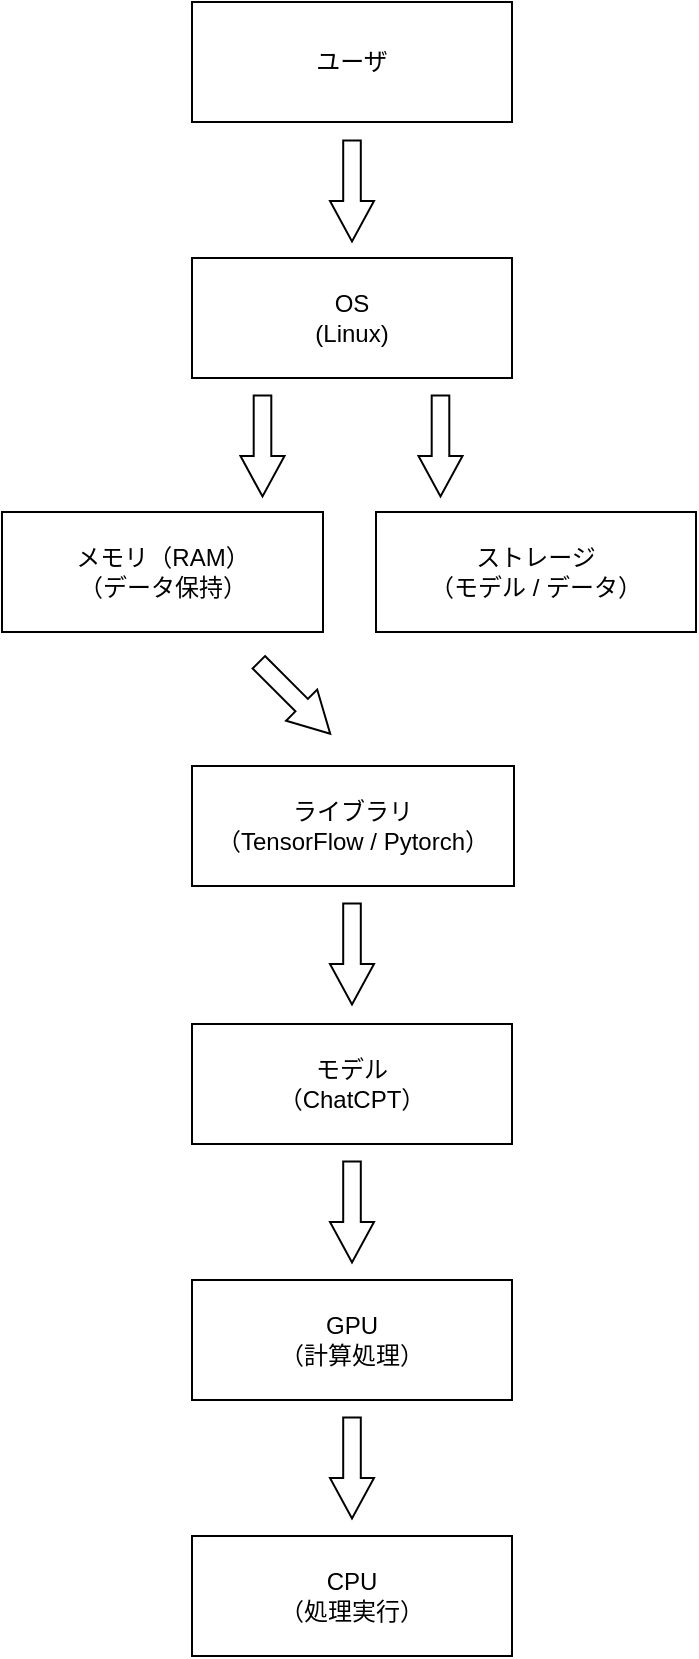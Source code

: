 <mxfile version="24.7.16">
  <diagram name="ページ1" id="aud5nrd0_GXWxuJBES0C">
    <mxGraphModel dx="545" dy="753" grid="0" gridSize="10" guides="1" tooltips="1" connect="1" arrows="1" fold="1" page="0" pageScale="1" pageWidth="827" pageHeight="1169" math="0" shadow="0">
      <root>
        <mxCell id="0" />
        <mxCell id="1" parent="0" />
        <mxCell id="kCRMIi8UFep1VhHM9rXP-1" value="ユーザ" style="rounded=0;whiteSpace=wrap;html=1;" vertex="1" parent="1">
          <mxGeometry x="135" y="40" width="160" height="60" as="geometry" />
        </mxCell>
        <mxCell id="kCRMIi8UFep1VhHM9rXP-2" value="OS&lt;div&gt;(Linux)&lt;/div&gt;" style="rounded=0;whiteSpace=wrap;html=1;" vertex="1" parent="1">
          <mxGeometry x="135" y="168" width="160" height="60" as="geometry" />
        </mxCell>
        <mxCell id="kCRMIi8UFep1VhHM9rXP-3" value="ストレージ&lt;div&gt;（モデル / データ）&lt;/div&gt;" style="rounded=0;whiteSpace=wrap;html=1;" vertex="1" parent="1">
          <mxGeometry x="227" y="295" width="160" height="60" as="geometry" />
        </mxCell>
        <mxCell id="kCRMIi8UFep1VhHM9rXP-4" value="メモリ（RAM）&lt;div&gt;（データ保持）&lt;/div&gt;" style="rounded=0;whiteSpace=wrap;html=1;" vertex="1" parent="1">
          <mxGeometry x="40" y="295" width="160.5" height="60" as="geometry" />
        </mxCell>
        <mxCell id="kCRMIi8UFep1VhHM9rXP-5" value="ライブラリ&lt;div&gt;（TensorFlow / Pytorch）&lt;/div&gt;" style="rounded=0;whiteSpace=wrap;html=1;" vertex="1" parent="1">
          <mxGeometry x="135" y="422" width="161" height="60" as="geometry" />
        </mxCell>
        <mxCell id="kCRMIi8UFep1VhHM9rXP-6" value="モデル&lt;div&gt;（ChatCPT）&lt;/div&gt;" style="rounded=0;whiteSpace=wrap;html=1;" vertex="1" parent="1">
          <mxGeometry x="135" y="551" width="160" height="60" as="geometry" />
        </mxCell>
        <mxCell id="kCRMIi8UFep1VhHM9rXP-7" value="GPU&lt;div&gt;（計算処理）&lt;/div&gt;" style="rounded=0;whiteSpace=wrap;html=1;" vertex="1" parent="1">
          <mxGeometry x="135" y="679" width="160" height="60" as="geometry" />
        </mxCell>
        <mxCell id="kCRMIi8UFep1VhHM9rXP-8" value="" style="shape=singleArrow;whiteSpace=wrap;html=1;arrowWidth=0.4;arrowSize=0.4;rotation=90;" vertex="1" parent="1">
          <mxGeometry x="189.75" y="123.5" width="50.5" height="22" as="geometry" />
        </mxCell>
        <mxCell id="kCRMIi8UFep1VhHM9rXP-9" value="" style="shape=singleArrow;whiteSpace=wrap;html=1;arrowWidth=0.4;arrowSize=0.4;rotation=90;" vertex="1" parent="1">
          <mxGeometry x="145" y="251" width="50.5" height="22" as="geometry" />
        </mxCell>
        <mxCell id="kCRMIi8UFep1VhHM9rXP-10" value="" style="shape=singleArrow;whiteSpace=wrap;html=1;arrowWidth=0.4;arrowSize=0.4;rotation=90;" vertex="1" parent="1">
          <mxGeometry x="234" y="251" width="50.5" height="22" as="geometry" />
        </mxCell>
        <mxCell id="kCRMIi8UFep1VhHM9rXP-11" value="" style="shape=singleArrow;whiteSpace=wrap;html=1;arrowWidth=0.4;arrowSize=0.4;rotation=45;" vertex="1" parent="1">
          <mxGeometry x="161" y="377" width="50.5" height="22" as="geometry" />
        </mxCell>
        <mxCell id="kCRMIi8UFep1VhHM9rXP-13" value="" style="shape=singleArrow;whiteSpace=wrap;html=1;arrowWidth=0.4;arrowSize=0.4;rotation=90;" vertex="1" parent="1">
          <mxGeometry x="189.75" y="505" width="50.5" height="22" as="geometry" />
        </mxCell>
        <mxCell id="kCRMIi8UFep1VhHM9rXP-14" value="" style="shape=singleArrow;whiteSpace=wrap;html=1;arrowWidth=0.4;arrowSize=0.4;rotation=90;" vertex="1" parent="1">
          <mxGeometry x="189.75" y="634" width="50.5" height="22" as="geometry" />
        </mxCell>
        <mxCell id="kCRMIi8UFep1VhHM9rXP-15" style="edgeStyle=none;curved=1;rounded=0;orthogonalLoop=1;jettySize=auto;html=1;exitX=0.5;exitY=1;exitDx=0;exitDy=0;fontSize=12;startSize=8;endSize=8;" edge="1" parent="1" source="kCRMIi8UFep1VhHM9rXP-7" target="kCRMIi8UFep1VhHM9rXP-7">
          <mxGeometry relative="1" as="geometry" />
        </mxCell>
        <mxCell id="kCRMIi8UFep1VhHM9rXP-16" value="" style="shape=singleArrow;whiteSpace=wrap;html=1;arrowWidth=0.4;arrowSize=0.4;rotation=90;" vertex="1" parent="1">
          <mxGeometry x="189.75" y="762" width="50.5" height="22" as="geometry" />
        </mxCell>
        <mxCell id="kCRMIi8UFep1VhHM9rXP-17" value="CPU&lt;div&gt;（処理実行）&lt;/div&gt;" style="rounded=0;whiteSpace=wrap;html=1;" vertex="1" parent="1">
          <mxGeometry x="135" y="807" width="160" height="60" as="geometry" />
        </mxCell>
      </root>
    </mxGraphModel>
  </diagram>
</mxfile>
